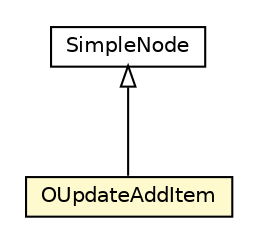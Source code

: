#!/usr/local/bin/dot
#
# Class diagram 
# Generated by UMLGraph version R5_6-24-gf6e263 (http://www.umlgraph.org/)
#

digraph G {
	edge [fontname="Helvetica",fontsize=10,labelfontname="Helvetica",labelfontsize=10];
	node [fontname="Helvetica",fontsize=10,shape=plaintext];
	nodesep=0.25;
	ranksep=0.5;
	// com.orientechnologies.orient.core.sql.parser.OUpdateAddItem
	c7396621 [label=<<table title="com.orientechnologies.orient.core.sql.parser.OUpdateAddItem" border="0" cellborder="1" cellspacing="0" cellpadding="2" port="p" bgcolor="lemonChiffon" href="./OUpdateAddItem.html">
		<tr><td><table border="0" cellspacing="0" cellpadding="1">
<tr><td align="center" balign="center"> OUpdateAddItem </td></tr>
		</table></td></tr>
		</table>>, URL="./OUpdateAddItem.html", fontname="Helvetica", fontcolor="black", fontsize=10.0];
	// com.orientechnologies.orient.core.sql.parser.SimpleNode
	c7396689 [label=<<table title="com.orientechnologies.orient.core.sql.parser.SimpleNode" border="0" cellborder="1" cellspacing="0" cellpadding="2" port="p" href="./SimpleNode.html">
		<tr><td><table border="0" cellspacing="0" cellpadding="1">
<tr><td align="center" balign="center"> SimpleNode </td></tr>
		</table></td></tr>
		</table>>, URL="./SimpleNode.html", fontname="Helvetica", fontcolor="black", fontsize=10.0];
	//com.orientechnologies.orient.core.sql.parser.OUpdateAddItem extends com.orientechnologies.orient.core.sql.parser.SimpleNode
	c7396689:p -> c7396621:p [dir=back,arrowtail=empty];
}

